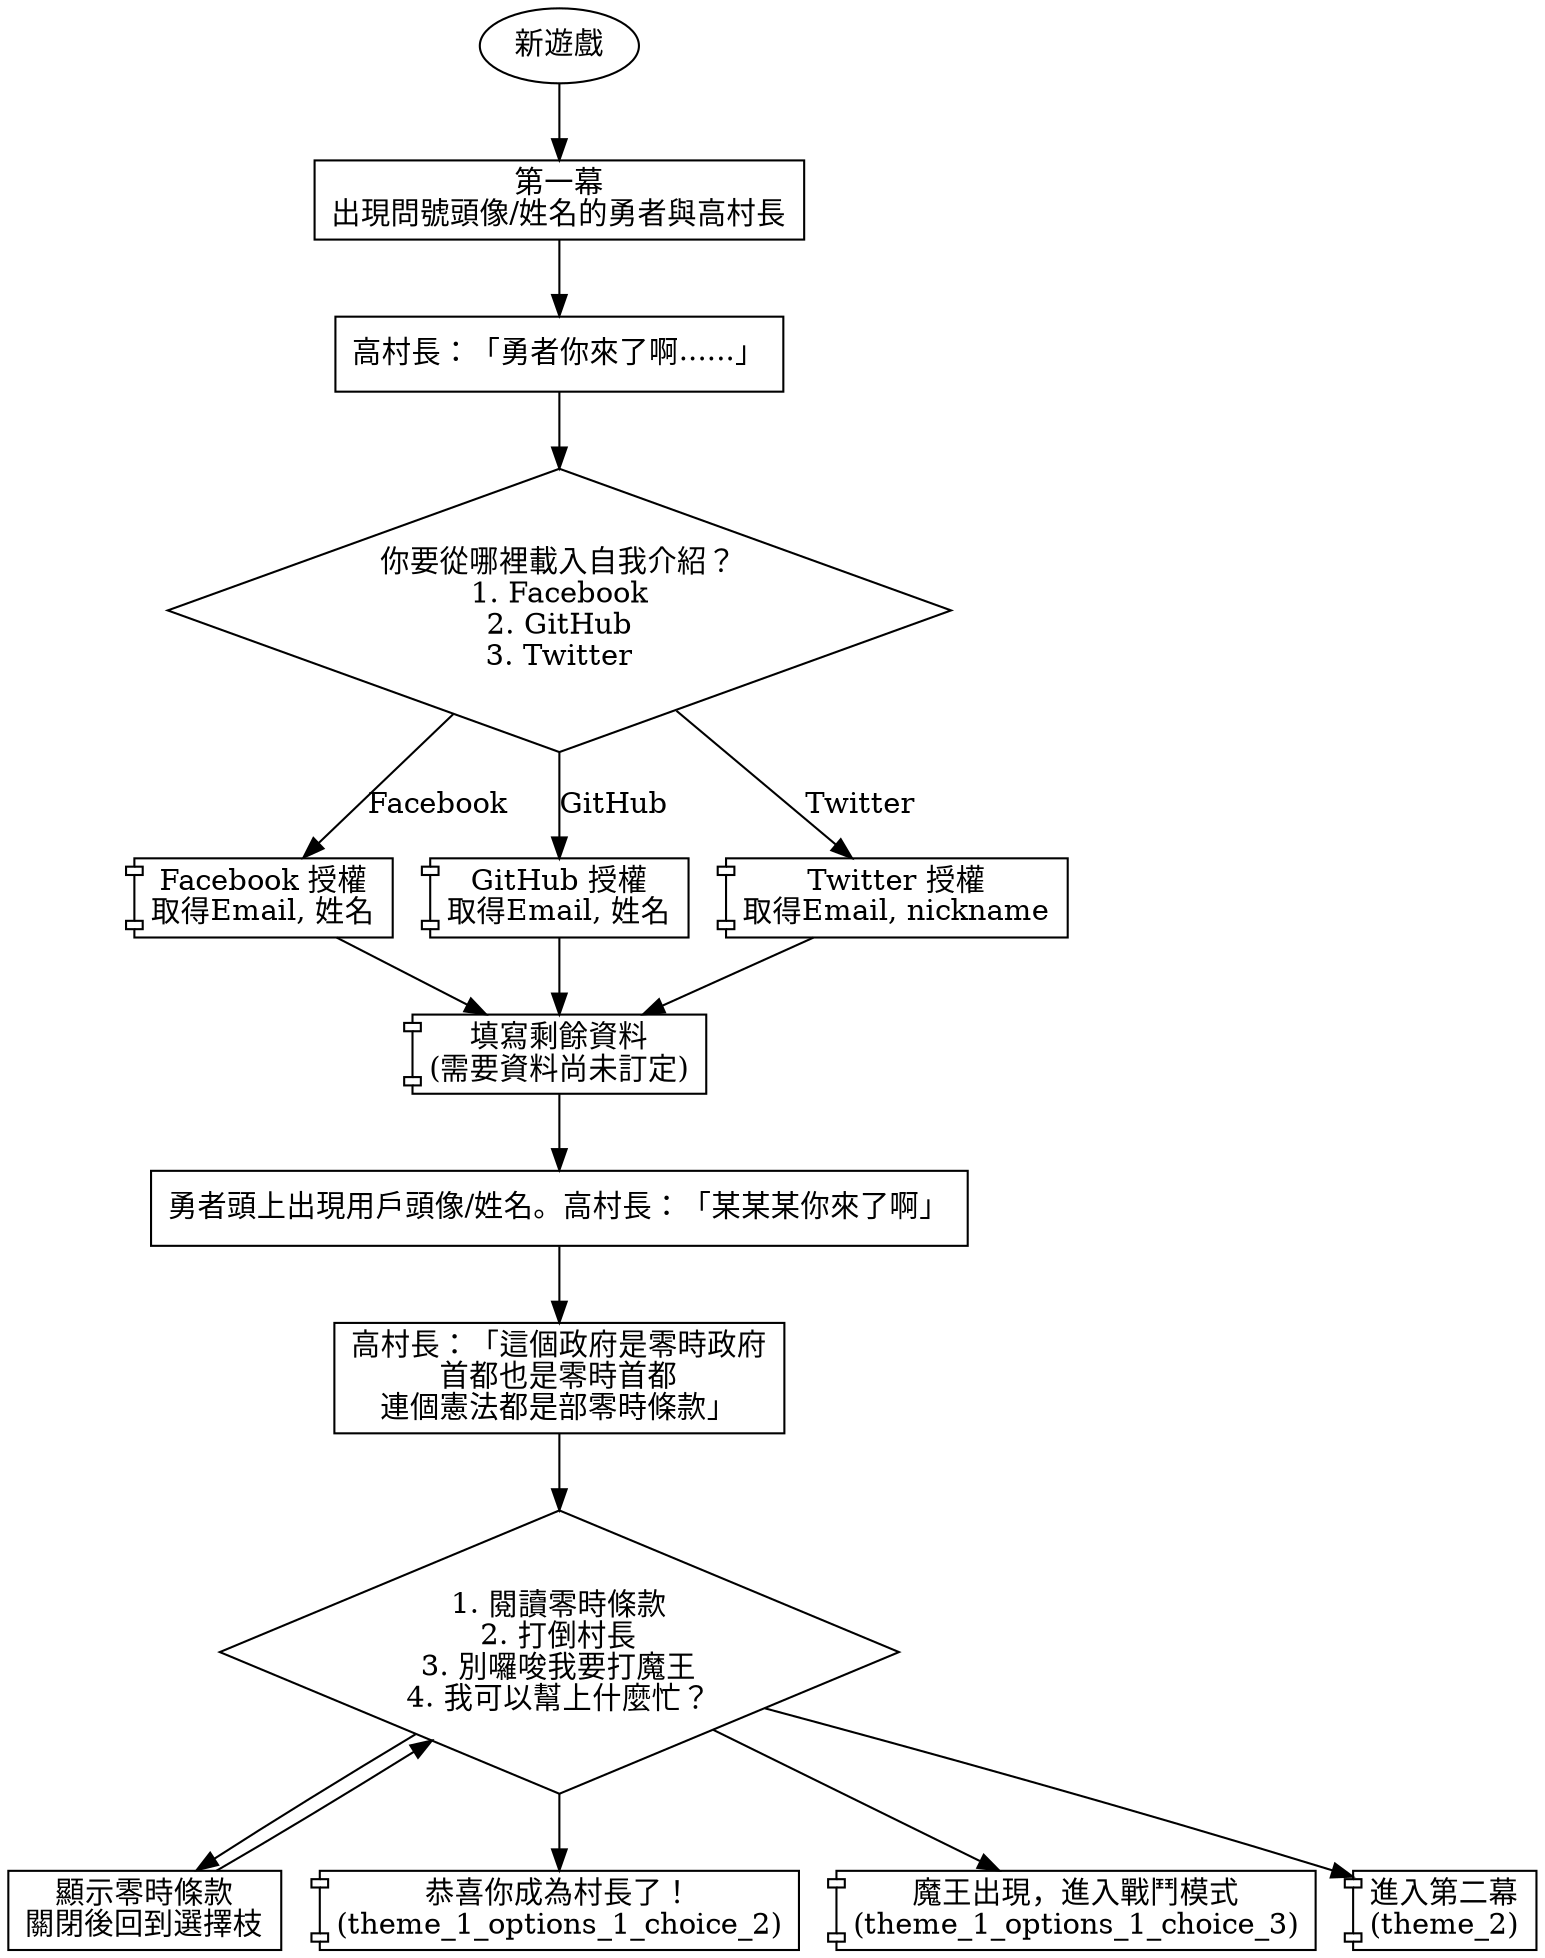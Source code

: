 digraph {

  new_game [label="新遊戲"]
  new_game -> theme_1_start

  theme_1_start [shape=box, label="第一幕\n出現問號頭像/姓名的勇者與高村長"]
  theme_1_start -> theme_1_1

  theme_1_1 [shape=box, label="高村長：「勇者你來了啊......」"]
  theme_1_1 -> load_intro

  load_intro [shape=diamond, label="你要從哪裡載入自我介紹？\n1. Facebook\n2. GitHub\n3. Twitter"]
  load_intro -> load_intro_from_facebook [label="Facebook"]
  load_intro -> load_intro_from_github [label="GitHub"]
  load_intro -> load_intro_from_twitter [label="Twitter"]

  load_intro_from_facebook [shape=component, label="Facebook 授權\n取得Email, 姓名"]
  load_intro_from_github [shape=component, label="GitHub 授權\n取得Email, 姓名"]
  load_intro_from_twitter [shape=component, label="Twitter 授權\n取得Email, nickname"]
  load_intro_from_facebook -> fill_intro
  load_intro_from_github -> fill_intro
  load_intro_from_twitter -> fill_intro

  fill_intro [shape=component, label="填寫剩餘資料\n(需要資料尚未訂定)"]
  fill_intro -> theme_1_2

  theme_1_2 [shape=box, label="勇者頭上出現用戶頭像/姓名。高村長：「某某某你來了啊」"]
  theme_1_2 -> theme_1_3

  theme_1_3 [shape=box, label="高村長：「這個政府是零時政府\n首都也是零時首都\n連個憲法都是部零時條款」"]
  theme_1_3 -> theme_1_options_1

  theme_1_options_1 [shape=diamond, label="1. 閱讀零時條款\n2. 打倒村長\n3. 別囉唆我要打魔王\n4. 我可以幫上什麼忙？"]
  theme_1_options_1 -> theme_1_options_1_choice_1
  theme_1_options_1 -> theme_1_options_1_choice_2
  theme_1_options_1 -> theme_1_options_1_choice_3
  theme_1_options_1 -> theme_2

  theme_1_options_1_choice_1 [shape=box, label="顯示零時條款\n關閉後回到選擇枝"]
  theme_1_options_1_choice_1 -> theme_1_options_1
  theme_1_options_1_choice_2 [shape=component, label="恭喜你成為村長了！\n(theme_1_options_1_choice_2)"]
  theme_1_options_1_choice_3 [shape=component, label="魔王出現，進入戰鬥模式\n(theme_1_options_1_choice_3)"]
  theme_2 [shape=component, label="進入第二幕\n(theme_2)"]
}
